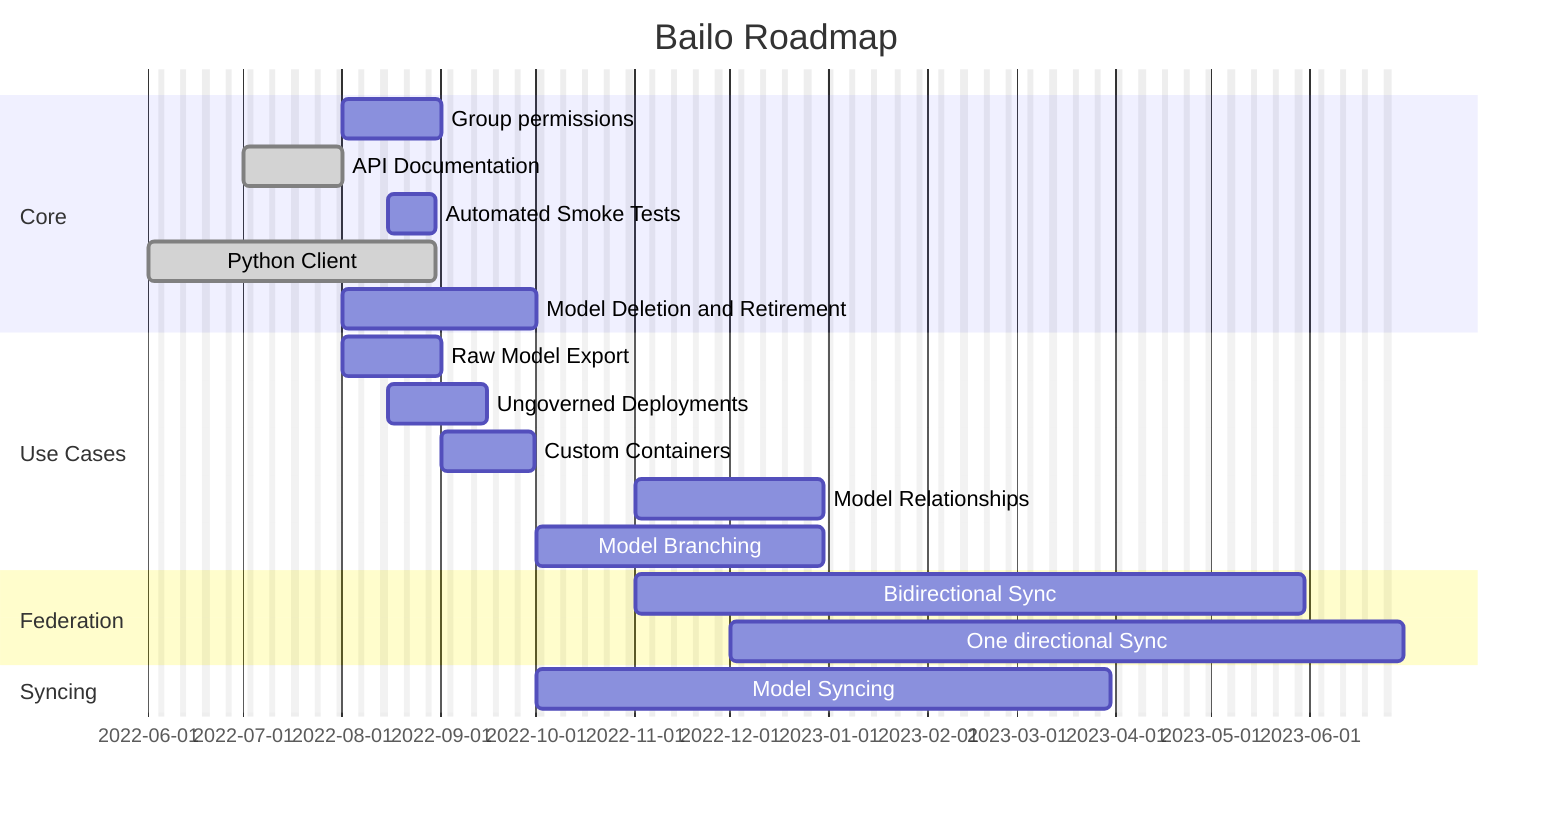 gantt
    dateFormat  YYYY-MM-DD
    title       Bailo Roadmap
    excludes    weekends

    section Core
    Group permissions             :        core1, 2022-08-01, 2022-09-01
    API Documentation             :done,   core2, 2022-07-01, 2022-08-01
    Automated Smoke Tests         :        core3, 2022-08-15, 2022-08-30
    Python Client                 :done,   core4, 2022-06-01, 2022-08-30
    Model Deletion and Retirement :        core5, 2022-08-01, 2022-10-01

    section Use Cases
    Raw Model Export              :        case1, 2022-08-01, 2022-09-01
    Ungoverned Deployments        :        case2, 2022-08-15, 2022-09-15
    Custom Containers             :        case3, 2022-09-01, 2022-09-30
    Model Relationships           :        case4, 2022-11-01, 2022-12-30
    Model Branching               :        case5, 2022-10-01, 2022-12-30

    section Federation
    Bidirectional Sync            :        fede1, 2022-11-01, 2023-05-30
    One directional Sync          :        fede2, 2022-12-01, 2023-06-30

    section Syncing
    Model Syncing                 :        sync1, 2022-10-01, 2023-03-30